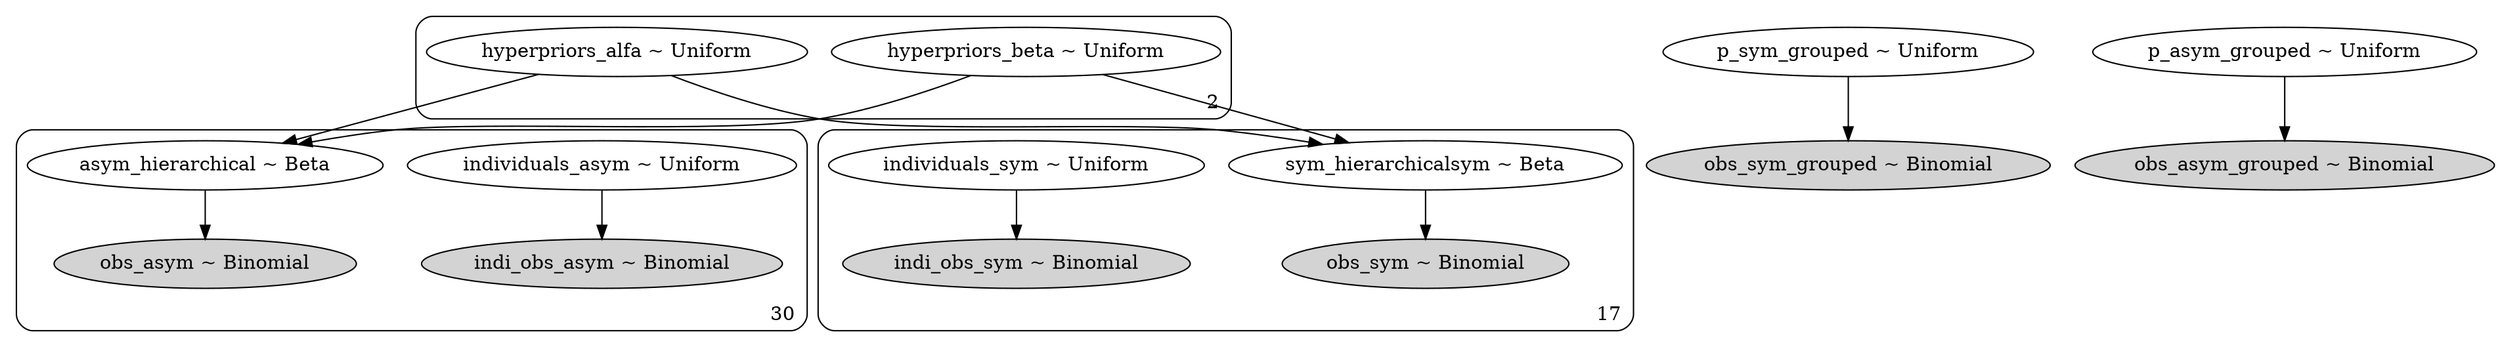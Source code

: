 digraph {
	subgraph cluster30 {
		individuals_asym [label="individuals_asym ~ Uniform"]
		asym_hierarchical [label="asym_hierarchical ~ Beta"]
		obs_asym [label="obs_asym ~ Binomial" style=filled]
		indi_obs_asym [label="indi_obs_asym ~ Binomial" style=filled]
		label=30 labeljust=r labelloc=b style=rounded
	}
	subgraph cluster17 {
		sym_hierarchicalsym [label="sym_hierarchicalsym ~ Beta"]
		individuals_sym [label="individuals_sym ~ Uniform"]
		obs_sym [label="obs_sym ~ Binomial" style=filled]
		indi_obs_sym [label="indi_obs_sym ~ Binomial" style=filled]
		label=17 labeljust=r labelloc=b style=rounded
	}
	subgraph cluster2 {
		hyperpriors_beta [label="hyperpriors_beta ~ Uniform"]
		hyperpriors_alfa [label="hyperpriors_alfa ~ Uniform"]
		label=2 labeljust=r labelloc=b style=rounded
	}
	p_sym_grouped [label="p_sym_grouped ~ Uniform"]
	p_asym_grouped [label="p_asym_grouped ~ Uniform"]
	obs_sym_grouped [label="obs_sym_grouped ~ Binomial" style=filled]
	obs_asym_grouped [label="obs_asym_grouped ~ Binomial" style=filled]
	individuals_asym -> indi_obs_asym
	individuals_sym -> indi_obs_sym
	hyperpriors_beta -> asym_hierarchical
	hyperpriors_alfa -> asym_hierarchical
	asym_hierarchical -> obs_asym
	hyperpriors_beta -> sym_hierarchicalsym
	hyperpriors_alfa -> sym_hierarchicalsym
	sym_hierarchicalsym -> obs_sym
	p_asym_grouped -> obs_asym_grouped
	p_sym_grouped -> obs_sym_grouped
}
